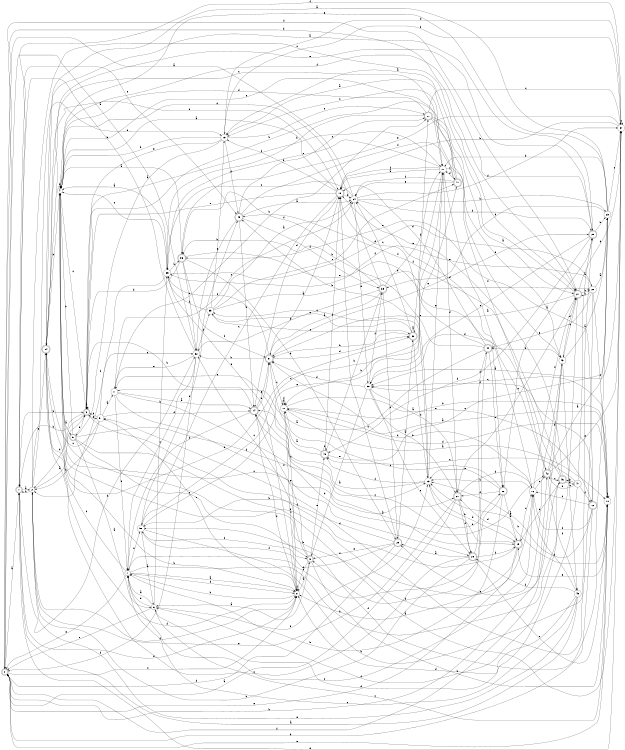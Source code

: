 digraph n42_4 {
__start0 [label="" shape="none"];

rankdir=LR;
size="8,5";

s0 [style="rounded,filled", color="black", fillcolor="white" shape="doublecircle", label="0"];
s1 [style="rounded,filled", color="black", fillcolor="white" shape="doublecircle", label="1"];
s2 [style="filled", color="black", fillcolor="white" shape="circle", label="2"];
s3 [style="rounded,filled", color="black", fillcolor="white" shape="doublecircle", label="3"];
s4 [style="filled", color="black", fillcolor="white" shape="circle", label="4"];
s5 [style="rounded,filled", color="black", fillcolor="white" shape="doublecircle", label="5"];
s6 [style="filled", color="black", fillcolor="white" shape="circle", label="6"];
s7 [style="filled", color="black", fillcolor="white" shape="circle", label="7"];
s8 [style="filled", color="black", fillcolor="white" shape="circle", label="8"];
s9 [style="rounded,filled", color="black", fillcolor="white" shape="doublecircle", label="9"];
s10 [style="filled", color="black", fillcolor="white" shape="circle", label="10"];
s11 [style="filled", color="black", fillcolor="white" shape="circle", label="11"];
s12 [style="rounded,filled", color="black", fillcolor="white" shape="doublecircle", label="12"];
s13 [style="filled", color="black", fillcolor="white" shape="circle", label="13"];
s14 [style="rounded,filled", color="black", fillcolor="white" shape="doublecircle", label="14"];
s15 [style="rounded,filled", color="black", fillcolor="white" shape="doublecircle", label="15"];
s16 [style="filled", color="black", fillcolor="white" shape="circle", label="16"];
s17 [style="filled", color="black", fillcolor="white" shape="circle", label="17"];
s18 [style="rounded,filled", color="black", fillcolor="white" shape="doublecircle", label="18"];
s19 [style="filled", color="black", fillcolor="white" shape="circle", label="19"];
s20 [style="rounded,filled", color="black", fillcolor="white" shape="doublecircle", label="20"];
s21 [style="rounded,filled", color="black", fillcolor="white" shape="doublecircle", label="21"];
s22 [style="filled", color="black", fillcolor="white" shape="circle", label="22"];
s23 [style="filled", color="black", fillcolor="white" shape="circle", label="23"];
s24 [style="rounded,filled", color="black", fillcolor="white" shape="doublecircle", label="24"];
s25 [style="rounded,filled", color="black", fillcolor="white" shape="doublecircle", label="25"];
s26 [style="rounded,filled", color="black", fillcolor="white" shape="doublecircle", label="26"];
s27 [style="rounded,filled", color="black", fillcolor="white" shape="doublecircle", label="27"];
s28 [style="rounded,filled", color="black", fillcolor="white" shape="doublecircle", label="28"];
s29 [style="rounded,filled", color="black", fillcolor="white" shape="doublecircle", label="29"];
s30 [style="rounded,filled", color="black", fillcolor="white" shape="doublecircle", label="30"];
s31 [style="rounded,filled", color="black", fillcolor="white" shape="doublecircle", label="31"];
s32 [style="filled", color="black", fillcolor="white" shape="circle", label="32"];
s33 [style="filled", color="black", fillcolor="white" shape="circle", label="33"];
s34 [style="filled", color="black", fillcolor="white" shape="circle", label="34"];
s35 [style="filled", color="black", fillcolor="white" shape="circle", label="35"];
s36 [style="rounded,filled", color="black", fillcolor="white" shape="doublecircle", label="36"];
s37 [style="filled", color="black", fillcolor="white" shape="circle", label="37"];
s38 [style="filled", color="black", fillcolor="white" shape="circle", label="38"];
s39 [style="rounded,filled", color="black", fillcolor="white" shape="doublecircle", label="39"];
s40 [style="rounded,filled", color="black", fillcolor="white" shape="doublecircle", label="40"];
s41 [style="filled", color="black", fillcolor="white" shape="circle", label="41"];
s42 [style="rounded,filled", color="black", fillcolor="white" shape="doublecircle", label="42"];
s43 [style="filled", color="black", fillcolor="white" shape="circle", label="43"];
s44 [style="rounded,filled", color="black", fillcolor="white" shape="doublecircle", label="44"];
s45 [style="filled", color="black", fillcolor="white" shape="circle", label="45"];
s46 [style="rounded,filled", color="black", fillcolor="white" shape="doublecircle", label="46"];
s47 [style="filled", color="black", fillcolor="white" shape="circle", label="47"];
s48 [style="rounded,filled", color="black", fillcolor="white" shape="doublecircle", label="48"];
s49 [style="rounded,filled", color="black", fillcolor="white" shape="doublecircle", label="49"];
s50 [style="filled", color="black", fillcolor="white" shape="circle", label="50"];
s51 [style="filled", color="black", fillcolor="white" shape="circle", label="51"];
s0 -> s1 [label="a"];
s0 -> s42 [label="b"];
s0 -> s8 [label="c"];
s0 -> s21 [label="d"];
s0 -> s10 [label="e"];
s0 -> s21 [label="f"];
s1 -> s2 [label="a"];
s1 -> s3 [label="b"];
s1 -> s49 [label="c"];
s1 -> s32 [label="d"];
s1 -> s37 [label="e"];
s1 -> s8 [label="f"];
s2 -> s3 [label="a"];
s2 -> s1 [label="b"];
s2 -> s21 [label="c"];
s2 -> s19 [label="d"];
s2 -> s24 [label="e"];
s2 -> s8 [label="f"];
s3 -> s3 [label="a"];
s3 -> s1 [label="b"];
s3 -> s4 [label="c"];
s3 -> s2 [label="d"];
s3 -> s51 [label="e"];
s3 -> s17 [label="f"];
s4 -> s5 [label="a"];
s4 -> s8 [label="b"];
s4 -> s27 [label="c"];
s4 -> s4 [label="d"];
s4 -> s17 [label="e"];
s4 -> s16 [label="f"];
s5 -> s6 [label="a"];
s5 -> s4 [label="b"];
s5 -> s9 [label="c"];
s5 -> s13 [label="d"];
s5 -> s3 [label="e"];
s5 -> s37 [label="f"];
s6 -> s7 [label="a"];
s6 -> s35 [label="b"];
s6 -> s10 [label="c"];
s6 -> s7 [label="d"];
s6 -> s0 [label="e"];
s6 -> s13 [label="f"];
s7 -> s8 [label="a"];
s7 -> s46 [label="b"];
s7 -> s24 [label="c"];
s7 -> s8 [label="d"];
s7 -> s0 [label="e"];
s7 -> s50 [label="f"];
s8 -> s9 [label="a"];
s8 -> s7 [label="b"];
s8 -> s11 [label="c"];
s8 -> s14 [label="d"];
s8 -> s51 [label="e"];
s8 -> s8 [label="f"];
s9 -> s6 [label="a"];
s9 -> s10 [label="b"];
s9 -> s32 [label="c"];
s9 -> s8 [label="d"];
s9 -> s48 [label="e"];
s9 -> s14 [label="f"];
s10 -> s11 [label="a"];
s10 -> s13 [label="b"];
s10 -> s38 [label="c"];
s10 -> s11 [label="d"];
s10 -> s15 [label="e"];
s10 -> s10 [label="f"];
s11 -> s10 [label="a"];
s11 -> s10 [label="b"];
s11 -> s8 [label="c"];
s11 -> s11 [label="d"];
s11 -> s12 [label="e"];
s11 -> s11 [label="f"];
s12 -> s13 [label="a"];
s12 -> s0 [label="b"];
s12 -> s16 [label="c"];
s12 -> s38 [label="d"];
s12 -> s36 [label="e"];
s12 -> s16 [label="f"];
s13 -> s14 [label="a"];
s13 -> s49 [label="b"];
s13 -> s33 [label="c"];
s13 -> s15 [label="d"];
s13 -> s17 [label="e"];
s13 -> s48 [label="f"];
s14 -> s15 [label="a"];
s14 -> s3 [label="b"];
s14 -> s26 [label="c"];
s14 -> s7 [label="d"];
s14 -> s31 [label="e"];
s14 -> s31 [label="f"];
s15 -> s8 [label="a"];
s15 -> s13 [label="b"];
s15 -> s16 [label="c"];
s15 -> s27 [label="d"];
s15 -> s0 [label="e"];
s15 -> s3 [label="f"];
s16 -> s17 [label="a"];
s16 -> s13 [label="b"];
s16 -> s7 [label="c"];
s16 -> s31 [label="d"];
s16 -> s42 [label="e"];
s16 -> s21 [label="f"];
s17 -> s18 [label="a"];
s17 -> s11 [label="b"];
s17 -> s40 [label="c"];
s17 -> s27 [label="d"];
s17 -> s35 [label="e"];
s17 -> s18 [label="f"];
s18 -> s4 [label="a"];
s18 -> s19 [label="b"];
s18 -> s50 [label="c"];
s18 -> s14 [label="d"];
s18 -> s3 [label="e"];
s18 -> s34 [label="f"];
s19 -> s5 [label="a"];
s19 -> s4 [label="b"];
s19 -> s20 [label="c"];
s19 -> s49 [label="d"];
s19 -> s3 [label="e"];
s19 -> s37 [label="f"];
s20 -> s21 [label="a"];
s20 -> s35 [label="b"];
s20 -> s37 [label="c"];
s20 -> s4 [label="d"];
s20 -> s43 [label="e"];
s20 -> s42 [label="f"];
s21 -> s19 [label="a"];
s21 -> s22 [label="b"];
s21 -> s43 [label="c"];
s21 -> s37 [label="d"];
s21 -> s31 [label="e"];
s21 -> s6 [label="f"];
s22 -> s23 [label="a"];
s22 -> s21 [label="b"];
s22 -> s10 [label="c"];
s22 -> s51 [label="d"];
s22 -> s44 [label="e"];
s22 -> s35 [label="f"];
s23 -> s24 [label="a"];
s23 -> s17 [label="b"];
s23 -> s37 [label="c"];
s23 -> s39 [label="d"];
s23 -> s4 [label="e"];
s23 -> s50 [label="f"];
s24 -> s25 [label="a"];
s24 -> s4 [label="b"];
s24 -> s17 [label="c"];
s24 -> s18 [label="d"];
s24 -> s30 [label="e"];
s24 -> s8 [label="f"];
s25 -> s26 [label="a"];
s25 -> s23 [label="b"];
s25 -> s38 [label="c"];
s25 -> s48 [label="d"];
s25 -> s24 [label="e"];
s25 -> s4 [label="f"];
s26 -> s15 [label="a"];
s26 -> s7 [label="b"];
s26 -> s11 [label="c"];
s26 -> s9 [label="d"];
s26 -> s13 [label="e"];
s26 -> s27 [label="f"];
s27 -> s0 [label="a"];
s27 -> s28 [label="b"];
s27 -> s21 [label="c"];
s27 -> s16 [label="d"];
s27 -> s2 [label="e"];
s27 -> s28 [label="f"];
s28 -> s29 [label="a"];
s28 -> s2 [label="b"];
s28 -> s24 [label="c"];
s28 -> s44 [label="d"];
s28 -> s10 [label="e"];
s28 -> s15 [label="f"];
s29 -> s30 [label="a"];
s29 -> s50 [label="b"];
s29 -> s18 [label="c"];
s29 -> s0 [label="d"];
s29 -> s9 [label="e"];
s29 -> s50 [label="f"];
s30 -> s30 [label="a"];
s30 -> s31 [label="b"];
s30 -> s34 [label="c"];
s30 -> s13 [label="d"];
s30 -> s33 [label="e"];
s30 -> s20 [label="f"];
s31 -> s18 [label="a"];
s31 -> s32 [label="b"];
s31 -> s11 [label="c"];
s31 -> s30 [label="d"];
s31 -> s25 [label="e"];
s31 -> s35 [label="f"];
s32 -> s0 [label="a"];
s32 -> s1 [label="b"];
s32 -> s7 [label="c"];
s32 -> s33 [label="d"];
s32 -> s41 [label="e"];
s32 -> s0 [label="f"];
s33 -> s34 [label="a"];
s33 -> s19 [label="b"];
s33 -> s30 [label="c"];
s33 -> s22 [label="d"];
s33 -> s40 [label="e"];
s33 -> s35 [label="f"];
s34 -> s0 [label="a"];
s34 -> s23 [label="b"];
s34 -> s35 [label="c"];
s34 -> s37 [label="d"];
s34 -> s38 [label="e"];
s34 -> s25 [label="f"];
s35 -> s4 [label="a"];
s35 -> s36 [label="b"];
s35 -> s4 [label="c"];
s35 -> s22 [label="d"];
s35 -> s8 [label="e"];
s35 -> s2 [label="f"];
s36 -> s4 [label="a"];
s36 -> s29 [label="b"];
s36 -> s32 [label="c"];
s36 -> s3 [label="d"];
s36 -> s26 [label="e"];
s36 -> s31 [label="f"];
s37 -> s38 [label="a"];
s37 -> s18 [label="b"];
s37 -> s37 [label="c"];
s37 -> s19 [label="d"];
s37 -> s36 [label="e"];
s37 -> s1 [label="f"];
s38 -> s27 [label="a"];
s38 -> s27 [label="b"];
s38 -> s28 [label="c"];
s38 -> s31 [label="d"];
s38 -> s9 [label="e"];
s38 -> s39 [label="f"];
s39 -> s31 [label="a"];
s39 -> s32 [label="b"];
s39 -> s29 [label="c"];
s39 -> s4 [label="d"];
s39 -> s17 [label="e"];
s39 -> s36 [label="f"];
s40 -> s19 [label="a"];
s40 -> s3 [label="b"];
s40 -> s19 [label="c"];
s40 -> s17 [label="d"];
s40 -> s34 [label="e"];
s40 -> s34 [label="f"];
s41 -> s14 [label="a"];
s41 -> s20 [label="b"];
s41 -> s34 [label="c"];
s41 -> s42 [label="d"];
s41 -> s28 [label="e"];
s41 -> s7 [label="f"];
s42 -> s23 [label="a"];
s42 -> s43 [label="b"];
s42 -> s46 [label="c"];
s42 -> s34 [label="d"];
s42 -> s37 [label="e"];
s42 -> s45 [label="f"];
s43 -> s23 [label="a"];
s43 -> s44 [label="b"];
s43 -> s45 [label="c"];
s43 -> s21 [label="d"];
s43 -> s29 [label="e"];
s43 -> s0 [label="f"];
s44 -> s41 [label="a"];
s44 -> s36 [label="b"];
s44 -> s7 [label="c"];
s44 -> s18 [label="d"];
s44 -> s26 [label="e"];
s44 -> s18 [label="f"];
s45 -> s1 [label="a"];
s45 -> s16 [label="b"];
s45 -> s7 [label="c"];
s45 -> s8 [label="d"];
s45 -> s2 [label="e"];
s45 -> s28 [label="f"];
s46 -> s47 [label="a"];
s46 -> s4 [label="b"];
s46 -> s15 [label="c"];
s46 -> s38 [label="d"];
s46 -> s18 [label="e"];
s46 -> s49 [label="f"];
s47 -> s25 [label="a"];
s47 -> s46 [label="b"];
s47 -> s48 [label="c"];
s47 -> s6 [label="d"];
s47 -> s42 [label="e"];
s47 -> s12 [label="f"];
s48 -> s31 [label="a"];
s48 -> s39 [label="b"];
s48 -> s23 [label="c"];
s48 -> s48 [label="d"];
s48 -> s41 [label="e"];
s48 -> s18 [label="f"];
s49 -> s34 [label="a"];
s49 -> s14 [label="b"];
s49 -> s20 [label="c"];
s49 -> s39 [label="d"];
s49 -> s32 [label="e"];
s49 -> s43 [label="f"];
s50 -> s6 [label="a"];
s50 -> s25 [label="b"];
s50 -> s17 [label="c"];
s50 -> s49 [label="d"];
s50 -> s40 [label="e"];
s50 -> s9 [label="f"];
s51 -> s41 [label="a"];
s51 -> s2 [label="b"];
s51 -> s24 [label="c"];
s51 -> s3 [label="d"];
s51 -> s32 [label="e"];
s51 -> s14 [label="f"];

}